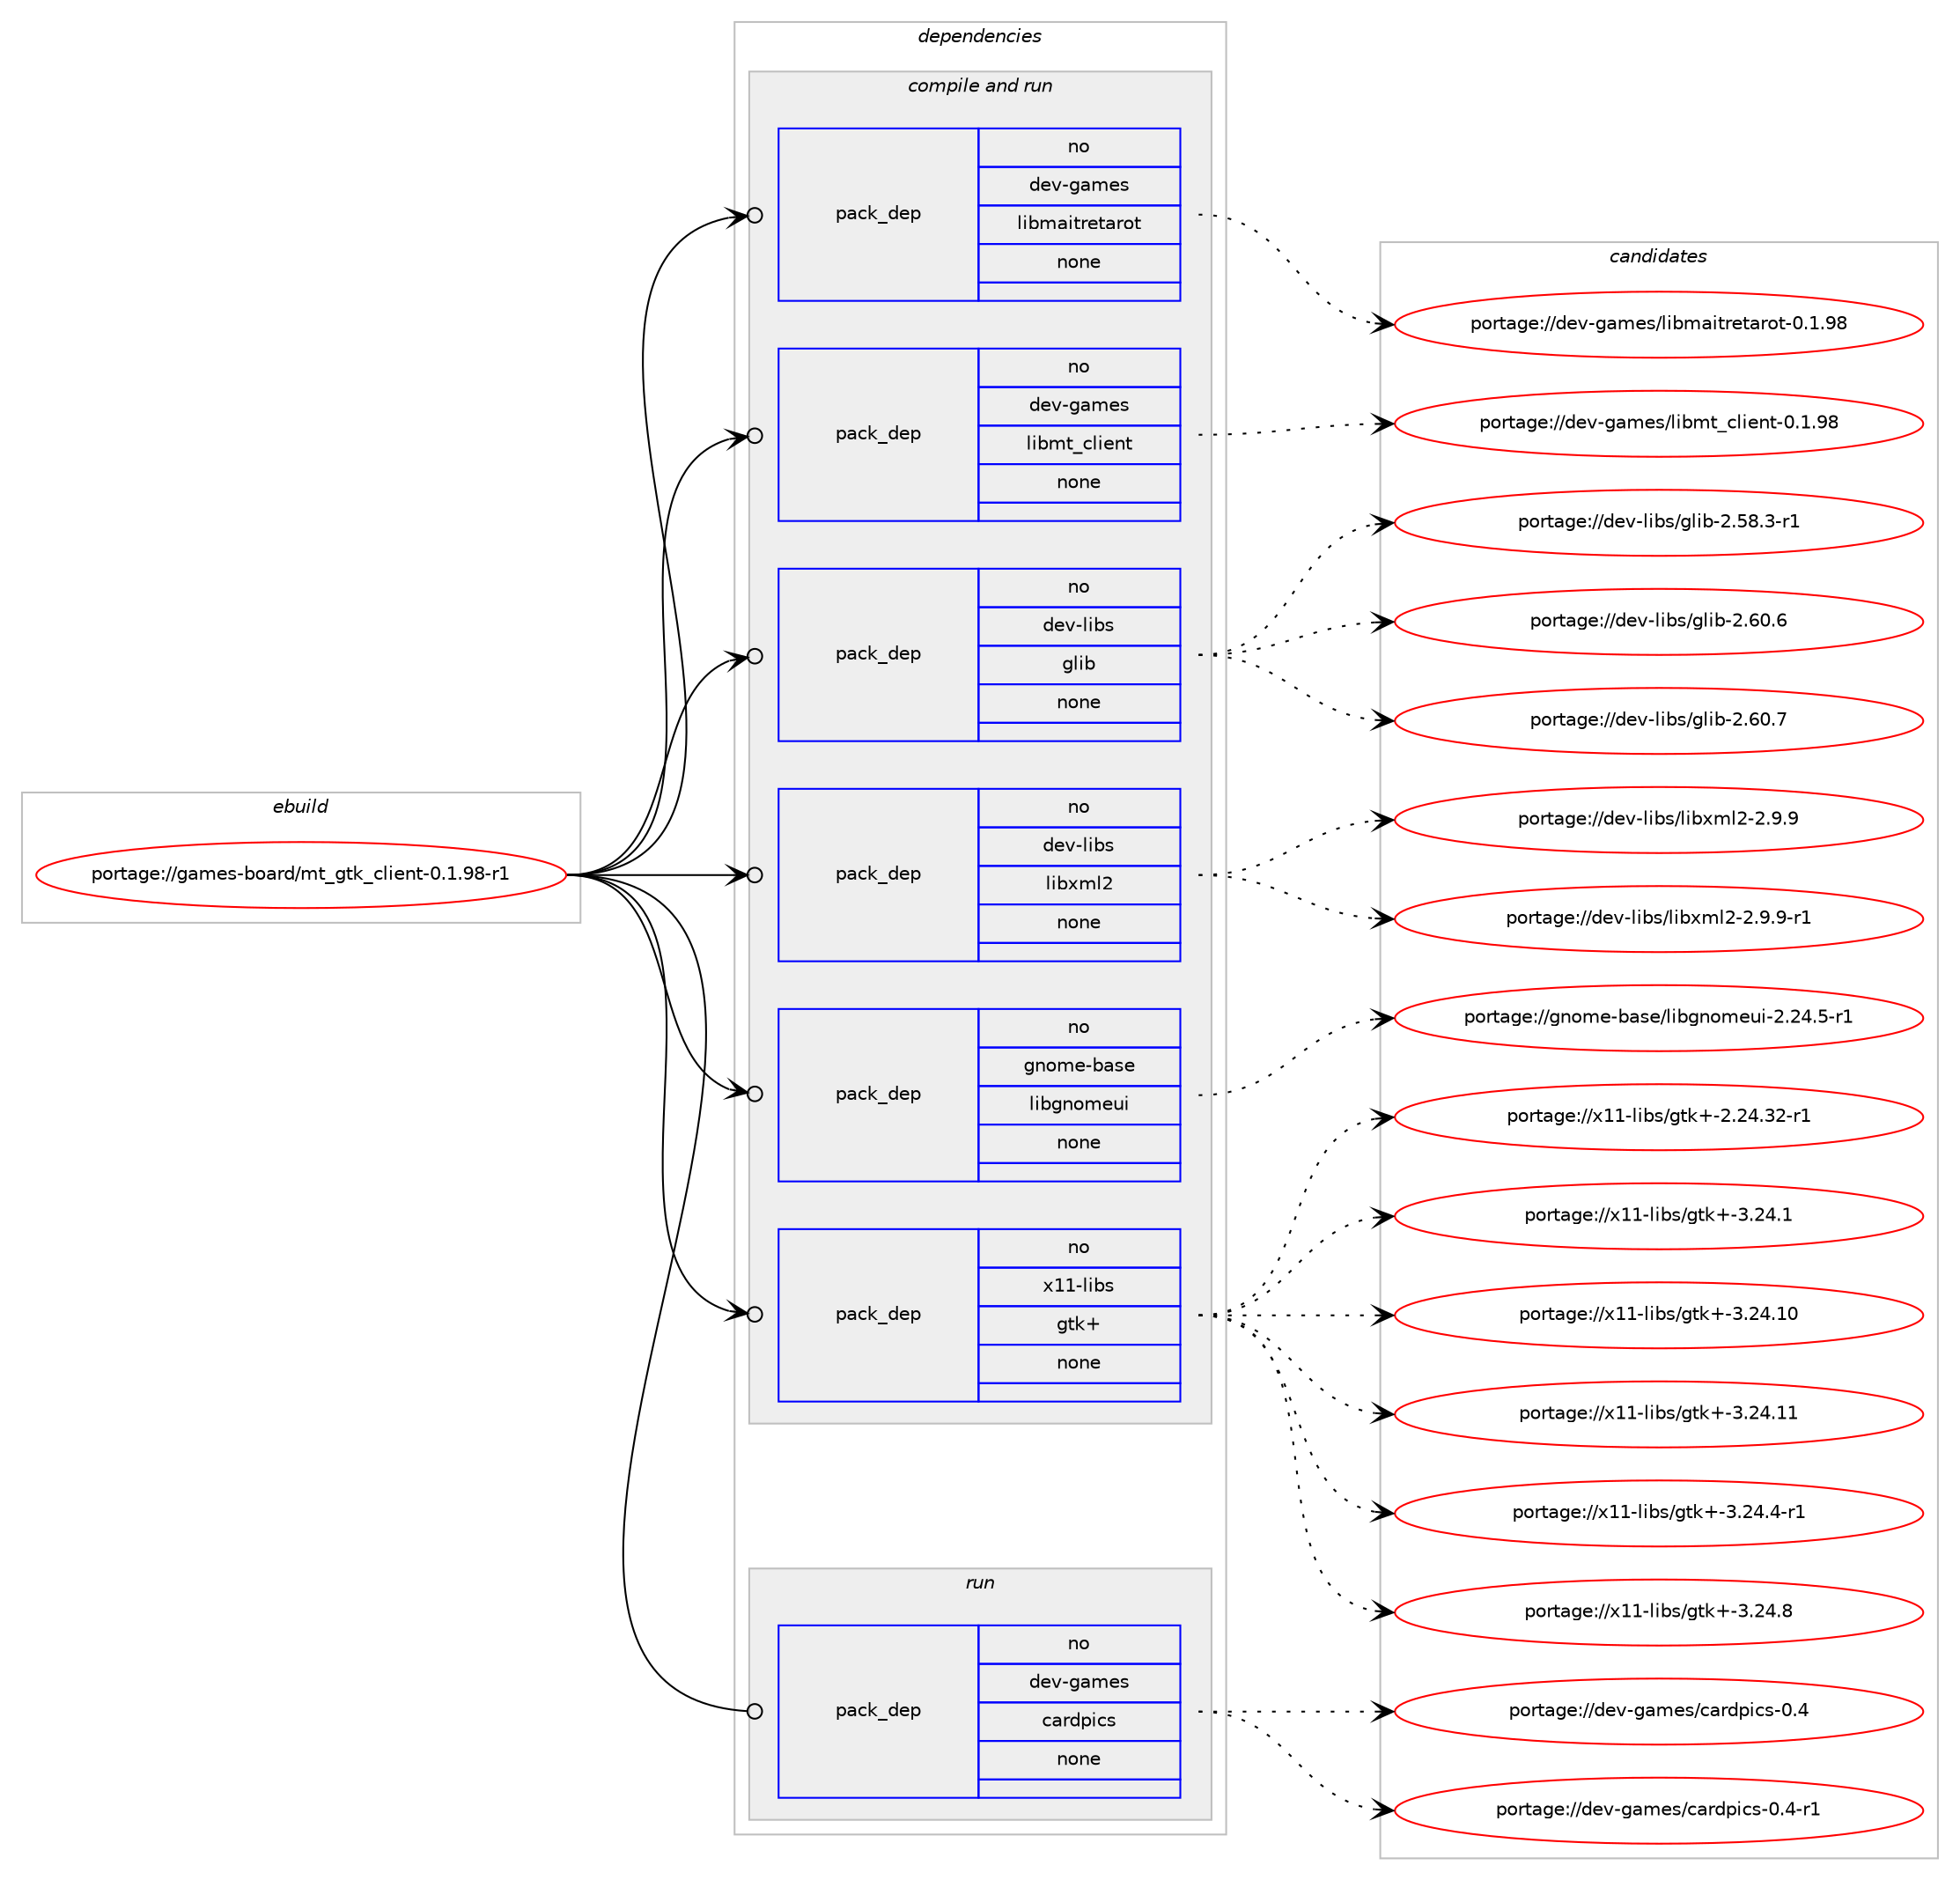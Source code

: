 digraph prolog {

# *************
# Graph options
# *************

newrank=true;
concentrate=true;
compound=true;
graph [rankdir=LR,fontname=Helvetica,fontsize=10,ranksep=1.5];#, ranksep=2.5, nodesep=0.2];
edge  [arrowhead=vee];
node  [fontname=Helvetica,fontsize=10];

# **********
# The ebuild
# **********

subgraph cluster_leftcol {
color=gray;
rank=same;
label=<<i>ebuild</i>>;
id [label="portage://games-board/mt_gtk_client-0.1.98-r1", color=red, width=4, href="../games-board/mt_gtk_client-0.1.98-r1.svg"];
}

# ****************
# The dependencies
# ****************

subgraph cluster_midcol {
color=gray;
label=<<i>dependencies</i>>;
subgraph cluster_compile {
fillcolor="#eeeeee";
style=filled;
label=<<i>compile</i>>;
}
subgraph cluster_compileandrun {
fillcolor="#eeeeee";
style=filled;
label=<<i>compile and run</i>>;
subgraph pack194226 {
dependency270781 [label=<<TABLE BORDER="0" CELLBORDER="1" CELLSPACING="0" CELLPADDING="4" WIDTH="220"><TR><TD ROWSPAN="6" CELLPADDING="30">pack_dep</TD></TR><TR><TD WIDTH="110">no</TD></TR><TR><TD>dev-games</TD></TR><TR><TD>libmaitretarot</TD></TR><TR><TD>none</TD></TR><TR><TD></TD></TR></TABLE>>, shape=none, color=blue];
}
id:e -> dependency270781:w [weight=20,style="solid",arrowhead="odotvee"];
subgraph pack194227 {
dependency270782 [label=<<TABLE BORDER="0" CELLBORDER="1" CELLSPACING="0" CELLPADDING="4" WIDTH="220"><TR><TD ROWSPAN="6" CELLPADDING="30">pack_dep</TD></TR><TR><TD WIDTH="110">no</TD></TR><TR><TD>dev-games</TD></TR><TR><TD>libmt_client</TD></TR><TR><TD>none</TD></TR><TR><TD></TD></TR></TABLE>>, shape=none, color=blue];
}
id:e -> dependency270782:w [weight=20,style="solid",arrowhead="odotvee"];
subgraph pack194228 {
dependency270783 [label=<<TABLE BORDER="0" CELLBORDER="1" CELLSPACING="0" CELLPADDING="4" WIDTH="220"><TR><TD ROWSPAN="6" CELLPADDING="30">pack_dep</TD></TR><TR><TD WIDTH="110">no</TD></TR><TR><TD>dev-libs</TD></TR><TR><TD>glib</TD></TR><TR><TD>none</TD></TR><TR><TD></TD></TR></TABLE>>, shape=none, color=blue];
}
id:e -> dependency270783:w [weight=20,style="solid",arrowhead="odotvee"];
subgraph pack194229 {
dependency270784 [label=<<TABLE BORDER="0" CELLBORDER="1" CELLSPACING="0" CELLPADDING="4" WIDTH="220"><TR><TD ROWSPAN="6" CELLPADDING="30">pack_dep</TD></TR><TR><TD WIDTH="110">no</TD></TR><TR><TD>dev-libs</TD></TR><TR><TD>libxml2</TD></TR><TR><TD>none</TD></TR><TR><TD></TD></TR></TABLE>>, shape=none, color=blue];
}
id:e -> dependency270784:w [weight=20,style="solid",arrowhead="odotvee"];
subgraph pack194230 {
dependency270785 [label=<<TABLE BORDER="0" CELLBORDER="1" CELLSPACING="0" CELLPADDING="4" WIDTH="220"><TR><TD ROWSPAN="6" CELLPADDING="30">pack_dep</TD></TR><TR><TD WIDTH="110">no</TD></TR><TR><TD>gnome-base</TD></TR><TR><TD>libgnomeui</TD></TR><TR><TD>none</TD></TR><TR><TD></TD></TR></TABLE>>, shape=none, color=blue];
}
id:e -> dependency270785:w [weight=20,style="solid",arrowhead="odotvee"];
subgraph pack194231 {
dependency270786 [label=<<TABLE BORDER="0" CELLBORDER="1" CELLSPACING="0" CELLPADDING="4" WIDTH="220"><TR><TD ROWSPAN="6" CELLPADDING="30">pack_dep</TD></TR><TR><TD WIDTH="110">no</TD></TR><TR><TD>x11-libs</TD></TR><TR><TD>gtk+</TD></TR><TR><TD>none</TD></TR><TR><TD></TD></TR></TABLE>>, shape=none, color=blue];
}
id:e -> dependency270786:w [weight=20,style="solid",arrowhead="odotvee"];
}
subgraph cluster_run {
fillcolor="#eeeeee";
style=filled;
label=<<i>run</i>>;
subgraph pack194232 {
dependency270787 [label=<<TABLE BORDER="0" CELLBORDER="1" CELLSPACING="0" CELLPADDING="4" WIDTH="220"><TR><TD ROWSPAN="6" CELLPADDING="30">pack_dep</TD></TR><TR><TD WIDTH="110">no</TD></TR><TR><TD>dev-games</TD></TR><TR><TD>cardpics</TD></TR><TR><TD>none</TD></TR><TR><TD></TD></TR></TABLE>>, shape=none, color=blue];
}
id:e -> dependency270787:w [weight=20,style="solid",arrowhead="odot"];
}
}

# **************
# The candidates
# **************

subgraph cluster_choices {
rank=same;
color=gray;
label=<<i>candidates</i>>;

subgraph choice194226 {
color=black;
nodesep=1;
choiceportage10010111845103971091011154710810598109971051161141011169711411111645484649465756 [label="portage://dev-games/libmaitretarot-0.1.98", color=red, width=4,href="../dev-games/libmaitretarot-0.1.98.svg"];
dependency270781:e -> choiceportage10010111845103971091011154710810598109971051161141011169711411111645484649465756:w [style=dotted,weight="100"];
}
subgraph choice194227 {
color=black;
nodesep=1;
choiceportage10010111845103971091011154710810598109116959910810510111011645484649465756 [label="portage://dev-games/libmt_client-0.1.98", color=red, width=4,href="../dev-games/libmt_client-0.1.98.svg"];
dependency270782:e -> choiceportage10010111845103971091011154710810598109116959910810510111011645484649465756:w [style=dotted,weight="100"];
}
subgraph choice194228 {
color=black;
nodesep=1;
choiceportage10010111845108105981154710310810598455046535646514511449 [label="portage://dev-libs/glib-2.58.3-r1", color=red, width=4,href="../dev-libs/glib-2.58.3-r1.svg"];
choiceportage1001011184510810598115471031081059845504654484654 [label="portage://dev-libs/glib-2.60.6", color=red, width=4,href="../dev-libs/glib-2.60.6.svg"];
choiceportage1001011184510810598115471031081059845504654484655 [label="portage://dev-libs/glib-2.60.7", color=red, width=4,href="../dev-libs/glib-2.60.7.svg"];
dependency270783:e -> choiceportage10010111845108105981154710310810598455046535646514511449:w [style=dotted,weight="100"];
dependency270783:e -> choiceportage1001011184510810598115471031081059845504654484654:w [style=dotted,weight="100"];
dependency270783:e -> choiceportage1001011184510810598115471031081059845504654484655:w [style=dotted,weight="100"];
}
subgraph choice194229 {
color=black;
nodesep=1;
choiceportage1001011184510810598115471081059812010910850455046574657 [label="portage://dev-libs/libxml2-2.9.9", color=red, width=4,href="../dev-libs/libxml2-2.9.9.svg"];
choiceportage10010111845108105981154710810598120109108504550465746574511449 [label="portage://dev-libs/libxml2-2.9.9-r1", color=red, width=4,href="../dev-libs/libxml2-2.9.9-r1.svg"];
dependency270784:e -> choiceportage1001011184510810598115471081059812010910850455046574657:w [style=dotted,weight="100"];
dependency270784:e -> choiceportage10010111845108105981154710810598120109108504550465746574511449:w [style=dotted,weight="100"];
}
subgraph choice194230 {
color=black;
nodesep=1;
choiceportage1031101111091014598971151014710810598103110111109101117105455046505246534511449 [label="portage://gnome-base/libgnomeui-2.24.5-r1", color=red, width=4,href="../gnome-base/libgnomeui-2.24.5-r1.svg"];
dependency270785:e -> choiceportage1031101111091014598971151014710810598103110111109101117105455046505246534511449:w [style=dotted,weight="100"];
}
subgraph choice194231 {
color=black;
nodesep=1;
choiceportage12049494510810598115471031161074345504650524651504511449 [label="portage://x11-libs/gtk+-2.24.32-r1", color=red, width=4,href="../x11-libs/gtk+-2.24.32-r1.svg"];
choiceportage12049494510810598115471031161074345514650524649 [label="portage://x11-libs/gtk+-3.24.1", color=red, width=4,href="../x11-libs/gtk+-3.24.1.svg"];
choiceportage1204949451081059811547103116107434551465052464948 [label="portage://x11-libs/gtk+-3.24.10", color=red, width=4,href="../x11-libs/gtk+-3.24.10.svg"];
choiceportage1204949451081059811547103116107434551465052464949 [label="portage://x11-libs/gtk+-3.24.11", color=red, width=4,href="../x11-libs/gtk+-3.24.11.svg"];
choiceportage120494945108105981154710311610743455146505246524511449 [label="portage://x11-libs/gtk+-3.24.4-r1", color=red, width=4,href="../x11-libs/gtk+-3.24.4-r1.svg"];
choiceportage12049494510810598115471031161074345514650524656 [label="portage://x11-libs/gtk+-3.24.8", color=red, width=4,href="../x11-libs/gtk+-3.24.8.svg"];
dependency270786:e -> choiceportage12049494510810598115471031161074345504650524651504511449:w [style=dotted,weight="100"];
dependency270786:e -> choiceportage12049494510810598115471031161074345514650524649:w [style=dotted,weight="100"];
dependency270786:e -> choiceportage1204949451081059811547103116107434551465052464948:w [style=dotted,weight="100"];
dependency270786:e -> choiceportage1204949451081059811547103116107434551465052464949:w [style=dotted,weight="100"];
dependency270786:e -> choiceportage120494945108105981154710311610743455146505246524511449:w [style=dotted,weight="100"];
dependency270786:e -> choiceportage12049494510810598115471031161074345514650524656:w [style=dotted,weight="100"];
}
subgraph choice194232 {
color=black;
nodesep=1;
choiceportage10010111845103971091011154799971141001121059911545484652 [label="portage://dev-games/cardpics-0.4", color=red, width=4,href="../dev-games/cardpics-0.4.svg"];
choiceportage100101118451039710910111547999711410011210599115454846524511449 [label="portage://dev-games/cardpics-0.4-r1", color=red, width=4,href="../dev-games/cardpics-0.4-r1.svg"];
dependency270787:e -> choiceportage10010111845103971091011154799971141001121059911545484652:w [style=dotted,weight="100"];
dependency270787:e -> choiceportage100101118451039710910111547999711410011210599115454846524511449:w [style=dotted,weight="100"];
}
}

}
